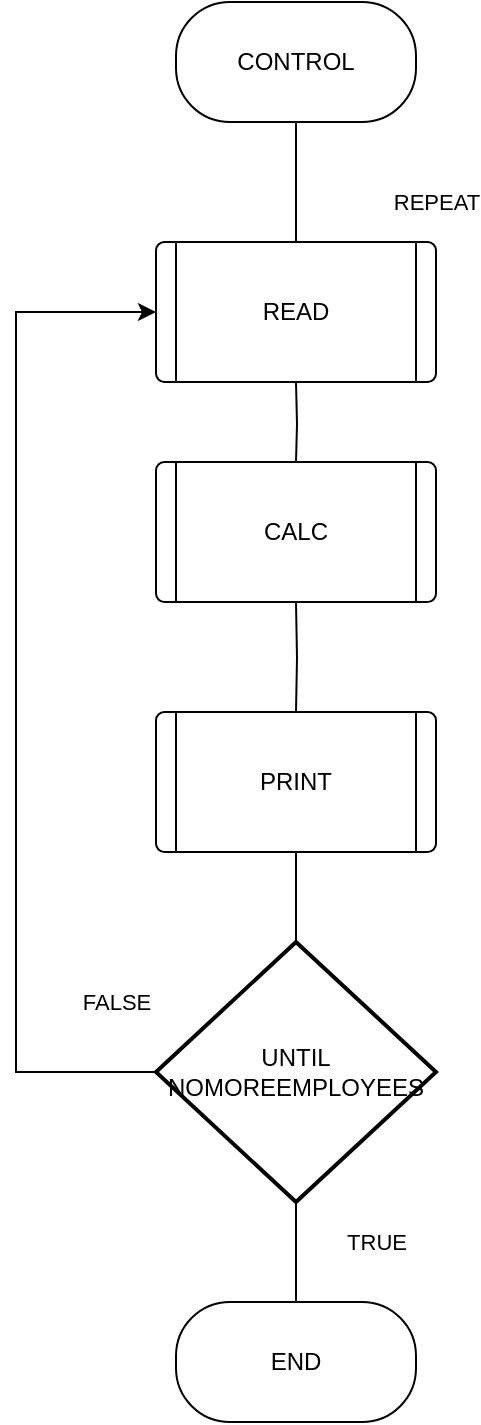<mxfile version="13.10.0" type="embed">
    <diagram id="DFKlsUsqf7OJ1u-eT_eY" name="Page-1">
        <mxGraphModel dx="467" dy="983" grid="1" gridSize="10" guides="1" tooltips="1" connect="1" arrows="1" fold="1" page="1" pageScale="1" pageWidth="850" pageHeight="1100" math="0" shadow="0">
            <root>
                <mxCell id="0"/>
                <mxCell id="1" parent="0"/>
                <mxCell id="11" value="REPEAT" style="edgeStyle=orthogonalEdgeStyle;rounded=0;orthogonalLoop=1;jettySize=auto;html=1;entryX=0.5;entryY=0;entryDx=0;entryDy=0;startArrow=none;startFill=0;endArrow=none;endFill=0;" edge="1" parent="1" source="2" target="3">
                    <mxGeometry x="0.333" y="70" relative="1" as="geometry">
                        <mxPoint as="offset"/>
                    </mxGeometry>
                </mxCell>
                <mxCell id="2" value="CONTROL" style="rounded=1;whiteSpace=wrap;html=1;arcSize=45;" vertex="1" parent="1">
                    <mxGeometry x="360" y="160" width="120" height="60" as="geometry"/>
                </mxCell>
                <mxCell id="3" value="" style="verticalLabelPosition=bottom;verticalAlign=top;html=1;shape=process;whiteSpace=wrap;rounded=1;size=0.071;arcSize=6;" vertex="1" parent="1">
                    <mxGeometry x="350" y="280" width="140" height="70" as="geometry"/>
                </mxCell>
                <mxCell id="4" value="" style="verticalLabelPosition=bottom;verticalAlign=top;html=1;shape=process;whiteSpace=wrap;rounded=1;size=0.071;arcSize=6;" vertex="1" parent="1">
                    <mxGeometry x="350" y="390" width="140" height="70" as="geometry"/>
                </mxCell>
                <mxCell id="15" style="edgeStyle=orthogonalEdgeStyle;rounded=0;orthogonalLoop=1;jettySize=auto;html=1;exitX=0.5;exitY=1;exitDx=0;exitDy=0;entryX=0.5;entryY=0;entryDx=0;entryDy=0;entryPerimeter=0;startArrow=none;startFill=0;endArrow=none;endFill=0;" edge="1" parent="1" source="5" target="6">
                    <mxGeometry relative="1" as="geometry"/>
                </mxCell>
                <mxCell id="5" value="" style="verticalLabelPosition=bottom;verticalAlign=top;html=1;shape=process;whiteSpace=wrap;rounded=1;size=0.071;arcSize=6;" vertex="1" parent="1">
                    <mxGeometry x="350" y="515" width="140" height="70" as="geometry"/>
                </mxCell>
                <mxCell id="13" value="FALSE" style="edgeStyle=orthogonalEdgeStyle;rounded=0;orthogonalLoop=1;jettySize=auto;html=1;entryX=0;entryY=0.5;entryDx=0;entryDy=0;startArrow=none;startFill=0;" edge="1" parent="1" source="6" target="3">
                    <mxGeometry x="-0.923" y="-35" relative="1" as="geometry">
                        <Array as="points">
                            <mxPoint x="280" y="695"/>
                            <mxPoint x="280" y="315"/>
                        </Array>
                        <mxPoint as="offset"/>
                    </mxGeometry>
                </mxCell>
                <mxCell id="16" value="TRUE" style="edgeStyle=orthogonalEdgeStyle;rounded=0;orthogonalLoop=1;jettySize=auto;html=1;entryX=0.5;entryY=0;entryDx=0;entryDy=0;startArrow=none;startFill=0;endArrow=none;endFill=0;" edge="1" parent="1" source="6" target="7">
                    <mxGeometry x="-0.2" y="40" relative="1" as="geometry">
                        <mxPoint as="offset"/>
                    </mxGeometry>
                </mxCell>
                <mxCell id="6" value="UNTIL&lt;br&gt;NOMOREEMPLOYEES" style="strokeWidth=2;html=1;shape=mxgraph.flowchart.decision;whiteSpace=wrap;" vertex="1" parent="1">
                    <mxGeometry x="350" y="630" width="140" height="130" as="geometry"/>
                </mxCell>
                <mxCell id="7" value="END" style="rounded=1;whiteSpace=wrap;html=1;arcSize=45;" vertex="1" parent="1">
                    <mxGeometry x="360" y="810" width="120" height="60" as="geometry"/>
                </mxCell>
                <mxCell id="12" style="edgeStyle=orthogonalEdgeStyle;rounded=0;orthogonalLoop=1;jettySize=auto;html=1;entryX=0.5;entryY=0;entryDx=0;entryDy=0;startArrow=none;startFill=0;endArrow=none;endFill=0;" edge="1" parent="1" target="4">
                    <mxGeometry relative="1" as="geometry">
                        <mxPoint x="420" y="350" as="sourcePoint"/>
                    </mxGeometry>
                </mxCell>
                <mxCell id="8" value="READ" style="text;html=1;strokeColor=none;fillColor=none;align=center;verticalAlign=middle;whiteSpace=wrap;rounded=0;" vertex="1" parent="1">
                    <mxGeometry x="360" y="290" width="120" height="50" as="geometry"/>
                </mxCell>
                <mxCell id="14" style="edgeStyle=orthogonalEdgeStyle;rounded=0;orthogonalLoop=1;jettySize=auto;html=1;entryX=0.5;entryY=0;entryDx=0;entryDy=0;startArrow=none;startFill=0;endArrow=none;endFill=0;" edge="1" parent="1" target="5">
                    <mxGeometry relative="1" as="geometry">
                        <mxPoint x="420" y="460" as="sourcePoint"/>
                    </mxGeometry>
                </mxCell>
                <mxCell id="9" value="CALC" style="text;html=1;strokeColor=none;fillColor=none;align=center;verticalAlign=middle;whiteSpace=wrap;rounded=0;" vertex="1" parent="1">
                    <mxGeometry x="360" y="400" width="120" height="50" as="geometry"/>
                </mxCell>
                <mxCell id="10" value="PRINT" style="text;html=1;strokeColor=none;fillColor=none;align=center;verticalAlign=middle;whiteSpace=wrap;rounded=0;" vertex="1" parent="1">
                    <mxGeometry x="360" y="525" width="120" height="50" as="geometry"/>
                </mxCell>
            </root>
        </mxGraphModel>
    </diagram>
</mxfile>
